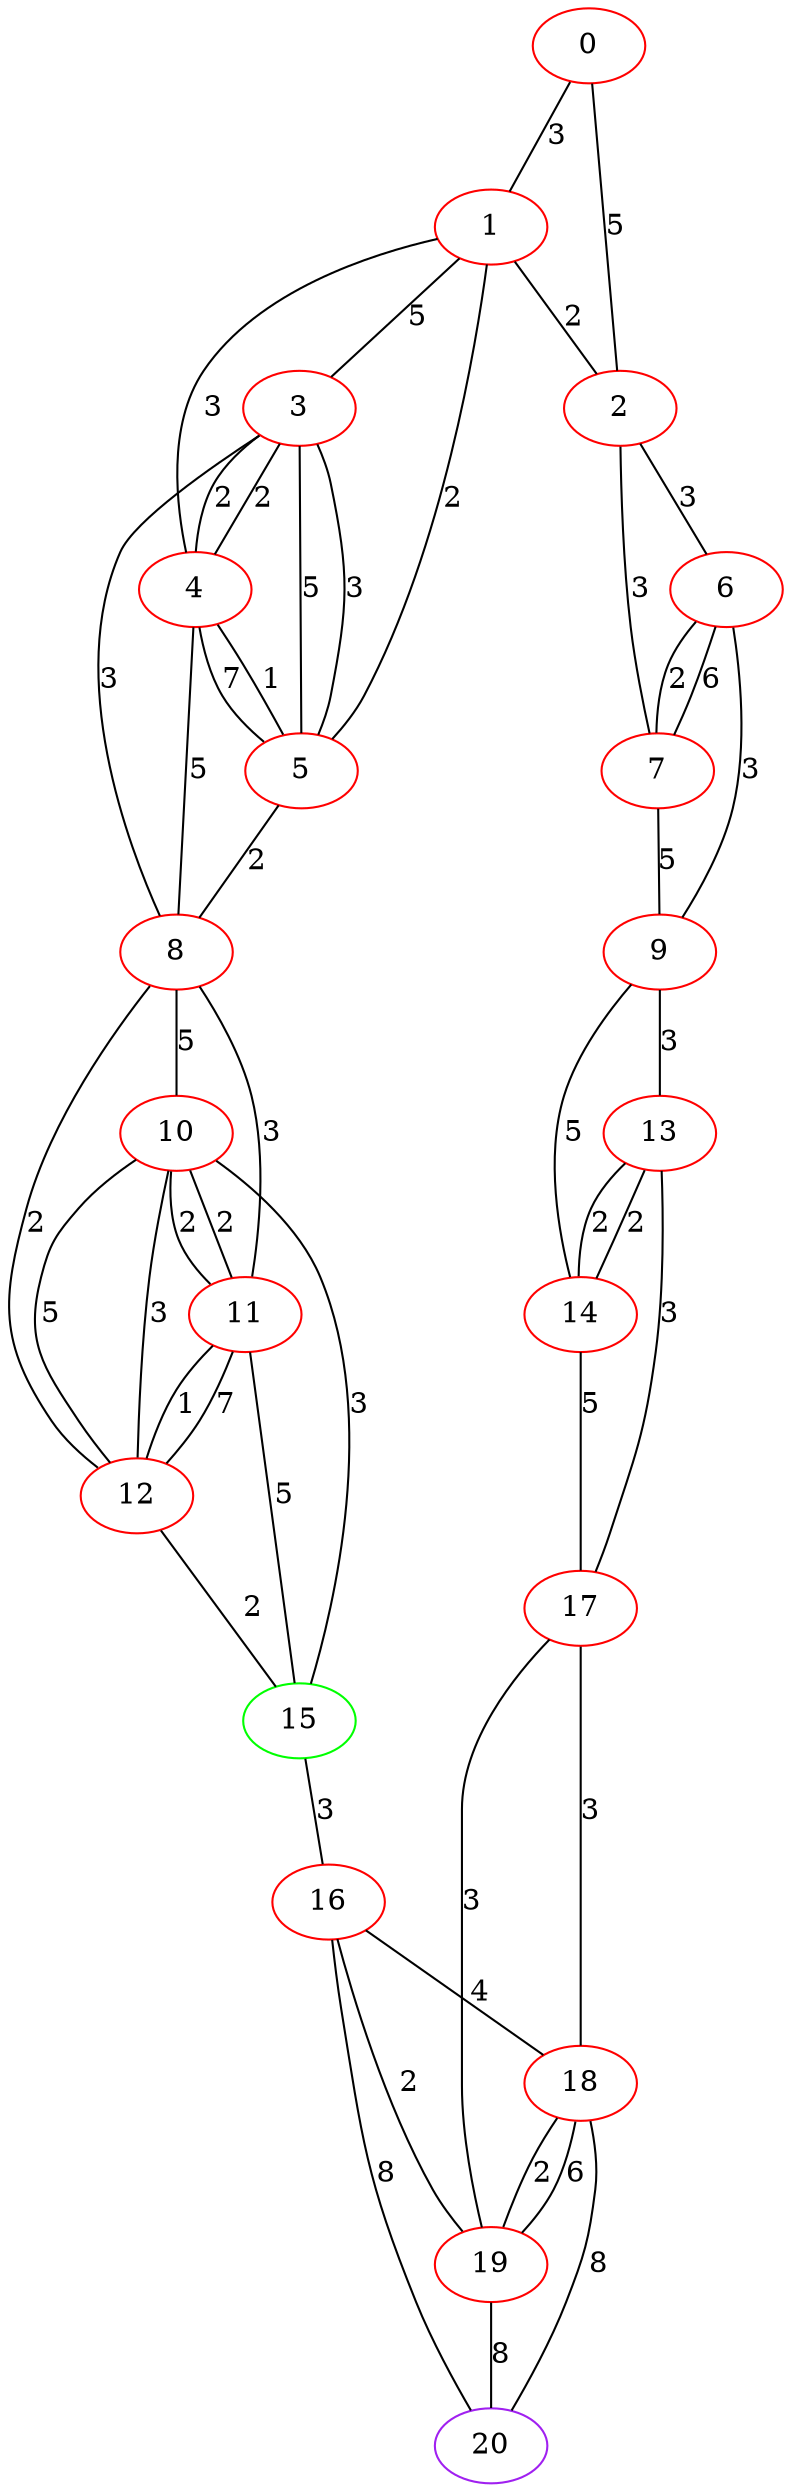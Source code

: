 graph "" {
0 [color=red, weight=1];
1 [color=red, weight=1];
2 [color=red, weight=1];
3 [color=red, weight=1];
4 [color=red, weight=1];
5 [color=red, weight=1];
6 [color=red, weight=1];
7 [color=red, weight=1];
8 [color=red, weight=1];
9 [color=red, weight=1];
10 [color=red, weight=1];
11 [color=red, weight=1];
12 [color=red, weight=1];
13 [color=red, weight=1];
14 [color=red, weight=1];
15 [color=green, weight=2];
16 [color=red, weight=1];
17 [color=red, weight=1];
18 [color=red, weight=1];
19 [color=red, weight=1];
20 [color=purple, weight=4];
0 -- 1  [key=0, label=3];
0 -- 2  [key=0, label=5];
1 -- 2  [key=0, label=2];
1 -- 3  [key=0, label=5];
1 -- 4  [key=0, label=3];
1 -- 5  [key=0, label=2];
2 -- 6  [key=0, label=3];
2 -- 7  [key=0, label=3];
3 -- 8  [key=0, label=3];
3 -- 4  [key=0, label=2];
3 -- 4  [key=1, label=2];
3 -- 5  [key=0, label=5];
3 -- 5  [key=1, label=3];
4 -- 8  [key=0, label=5];
4 -- 5  [key=0, label=7];
4 -- 5  [key=1, label=1];
5 -- 8  [key=0, label=2];
6 -- 9  [key=0, label=3];
6 -- 7  [key=0, label=6];
6 -- 7  [key=1, label=2];
7 -- 9  [key=0, label=5];
8 -- 10  [key=0, label=5];
8 -- 11  [key=0, label=3];
8 -- 12  [key=0, label=2];
9 -- 13  [key=0, label=3];
9 -- 14  [key=0, label=5];
10 -- 11  [key=0, label=2];
10 -- 11  [key=1, label=2];
10 -- 12  [key=0, label=5];
10 -- 12  [key=1, label=3];
10 -- 15  [key=0, label=3];
11 -- 12  [key=0, label=7];
11 -- 12  [key=1, label=1];
11 -- 15  [key=0, label=5];
12 -- 15  [key=0, label=2];
13 -- 14  [key=0, label=2];
13 -- 14  [key=1, label=2];
13 -- 17  [key=0, label=3];
14 -- 17  [key=0, label=5];
15 -- 16  [key=0, label=3];
16 -- 18  [key=0, label=4];
16 -- 19  [key=0, label=2];
16 -- 20  [key=0, label=8];
17 -- 18  [key=0, label=3];
17 -- 19  [key=0, label=3];
18 -- 19  [key=0, label=2];
18 -- 19  [key=1, label=6];
18 -- 20  [key=0, label=8];
19 -- 20  [key=0, label=8];
}
